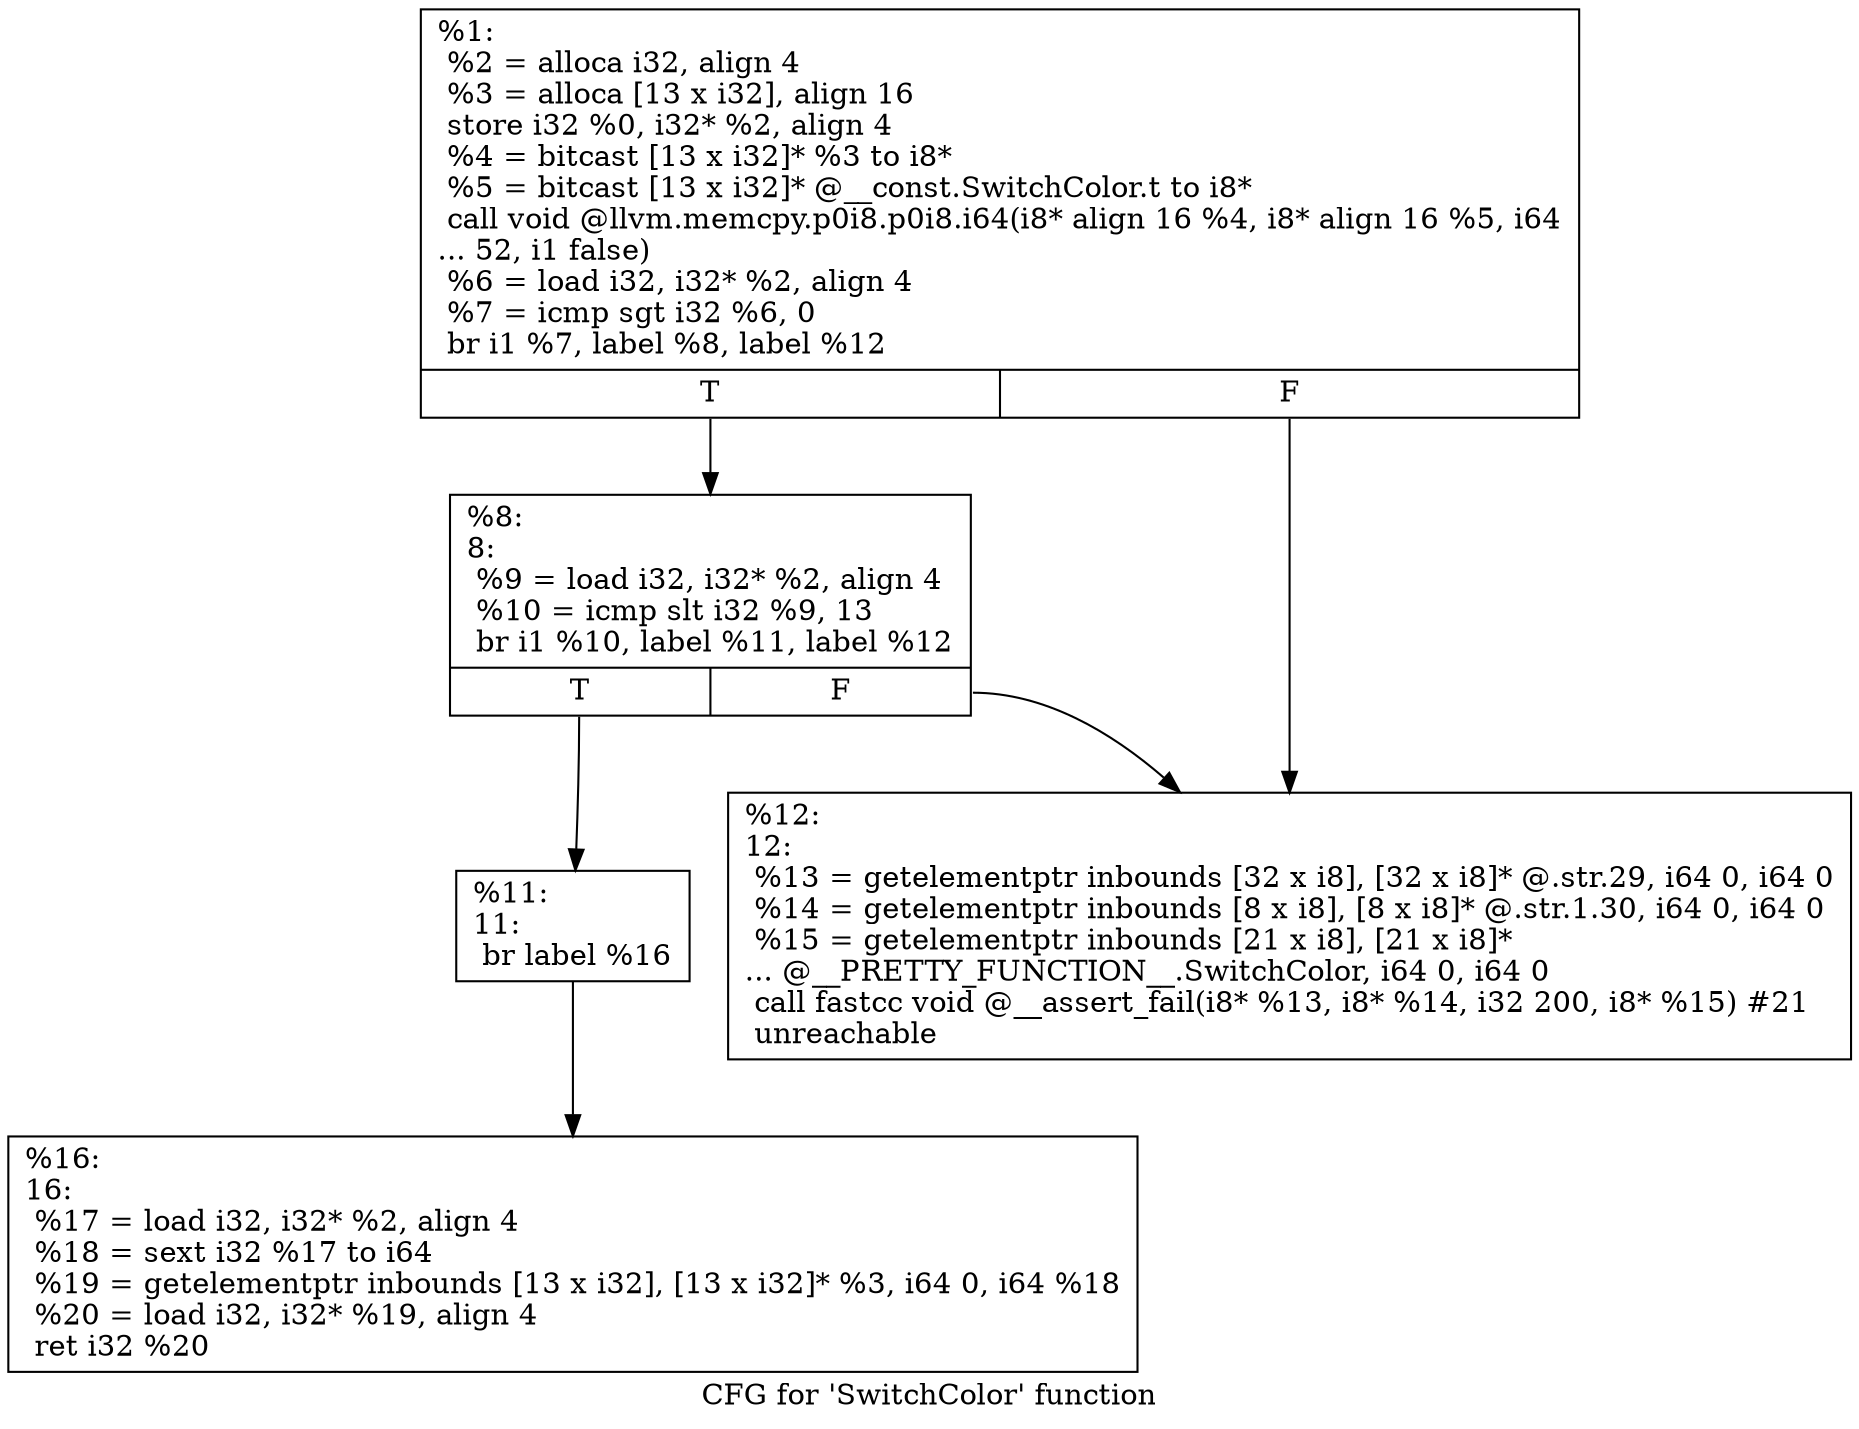 digraph "CFG for 'SwitchColor' function" {
	label="CFG for 'SwitchColor' function";

	Node0x2599800 [shape=record,label="{%1:\l  %2 = alloca i32, align 4\l  %3 = alloca [13 x i32], align 16\l  store i32 %0, i32* %2, align 4\l  %4 = bitcast [13 x i32]* %3 to i8*\l  %5 = bitcast [13 x i32]* @__const.SwitchColor.t to i8*\l  call void @llvm.memcpy.p0i8.p0i8.i64(i8* align 16 %4, i8* align 16 %5, i64\l... 52, i1 false)\l  %6 = load i32, i32* %2, align 4\l  %7 = icmp sgt i32 %6, 0\l  br i1 %7, label %8, label %12\l|{<s0>T|<s1>F}}"];
	Node0x2599800:s0 -> Node0x2506150;
	Node0x2599800:s1 -> Node0x25061f0;
	Node0x2506150 [shape=record,label="{%8:\l8:                                                \l  %9 = load i32, i32* %2, align 4\l  %10 = icmp slt i32 %9, 13\l  br i1 %10, label %11, label %12\l|{<s0>T|<s1>F}}"];
	Node0x2506150:s0 -> Node0x25061a0;
	Node0x2506150:s1 -> Node0x25061f0;
	Node0x25061a0 [shape=record,label="{%11:\l11:                                               \l  br label %16\l}"];
	Node0x25061a0 -> Node0x2506240;
	Node0x25061f0 [shape=record,label="{%12:\l12:                                               \l  %13 = getelementptr inbounds [32 x i8], [32 x i8]* @.str.29, i64 0, i64 0\l  %14 = getelementptr inbounds [8 x i8], [8 x i8]* @.str.1.30, i64 0, i64 0\l  %15 = getelementptr inbounds [21 x i8], [21 x i8]*\l... @__PRETTY_FUNCTION__.SwitchColor, i64 0, i64 0\l  call fastcc void @__assert_fail(i8* %13, i8* %14, i32 200, i8* %15) #21\l  unreachable\l}"];
	Node0x2506240 [shape=record,label="{%16:\l16:                                               \l  %17 = load i32, i32* %2, align 4\l  %18 = sext i32 %17 to i64\l  %19 = getelementptr inbounds [13 x i32], [13 x i32]* %3, i64 0, i64 %18\l  %20 = load i32, i32* %19, align 4\l  ret i32 %20\l}"];
}
